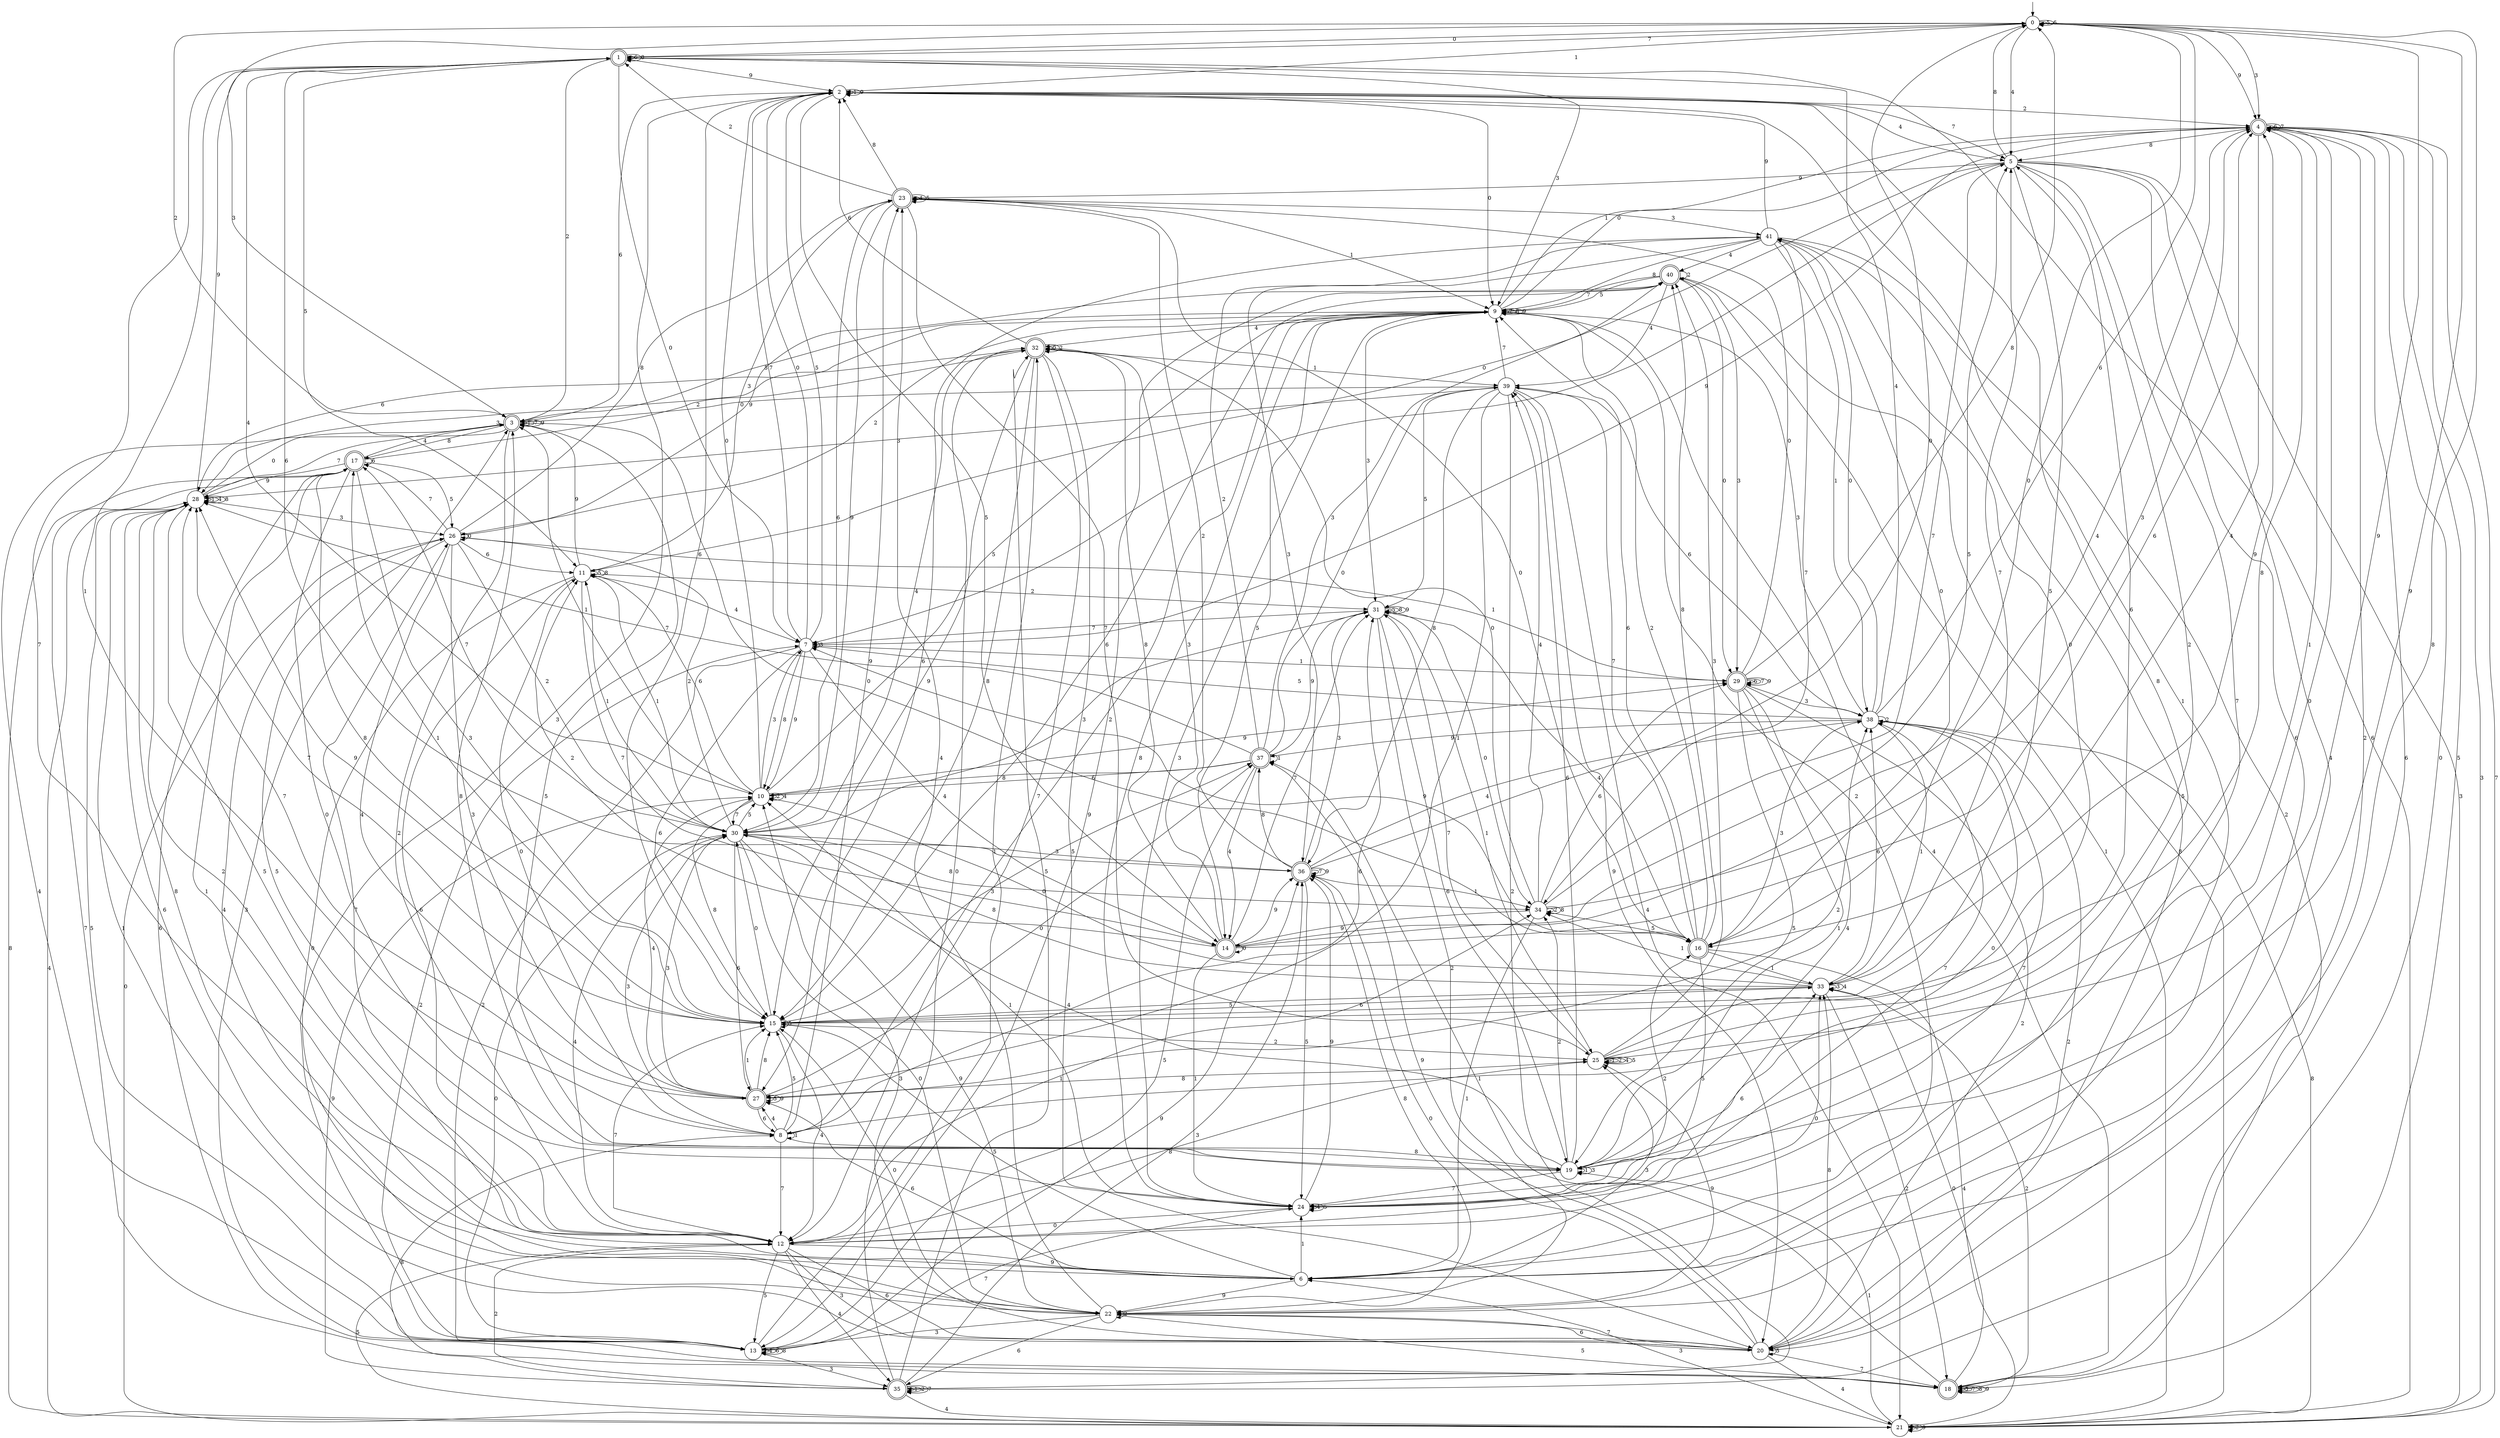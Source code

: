 digraph g {

	s0 [shape="circle" label="0"];
	s1 [shape="doublecircle" label="1"];
	s2 [shape="circle" label="2"];
	s3 [shape="doublecircle" label="3"];
	s4 [shape="doublecircle" label="4"];
	s5 [shape="circle" label="5"];
	s6 [shape="circle" label="6"];
	s7 [shape="circle" label="7"];
	s8 [shape="circle" label="8"];
	s9 [shape="circle" label="9"];
	s10 [shape="circle" label="10"];
	s11 [shape="circle" label="11"];
	s12 [shape="circle" label="12"];
	s13 [shape="circle" label="13"];
	s14 [shape="doublecircle" label="14"];
	s15 [shape="circle" label="15"];
	s16 [shape="doublecircle" label="16"];
	s17 [shape="doublecircle" label="17"];
	s18 [shape="doublecircle" label="18"];
	s19 [shape="circle" label="19"];
	s20 [shape="circle" label="20"];
	s21 [shape="circle" label="21"];
	s22 [shape="circle" label="22"];
	s23 [shape="doublecircle" label="23"];
	s24 [shape="circle" label="24"];
	s25 [shape="circle" label="25"];
	s26 [shape="circle" label="26"];
	s27 [shape="doublecircle" label="27"];
	s28 [shape="circle" label="28"];
	s29 [shape="doublecircle" label="29"];
	s30 [shape="circle" label="30"];
	s31 [shape="circle" label="31"];
	s32 [shape="doublecircle" label="32"];
	s33 [shape="circle" label="33"];
	s34 [shape="circle" label="34"];
	s35 [shape="doublecircle" label="35"];
	s36 [shape="doublecircle" label="36"];
	s37 [shape="doublecircle" label="37"];
	s38 [shape="circle" label="38"];
	s39 [shape="circle" label="39"];
	s40 [shape="doublecircle" label="40"];
	s41 [shape="circle" label="41"];
	s0 -> s1 [label="0"];
	s0 -> s2 [label="1"];
	s0 -> s3 [label="2"];
	s0 -> s4 [label="3"];
	s0 -> s5 [label="4"];
	s0 -> s0 [label="5"];
	s0 -> s0 [label="6"];
	s0 -> s1 [label="7"];
	s0 -> s6 [label="8"];
	s0 -> s4 [label="9"];
	s1 -> s7 [label="0"];
	s1 -> s8 [label="1"];
	s1 -> s3 [label="2"];
	s1 -> s9 [label="3"];
	s1 -> s10 [label="4"];
	s1 -> s11 [label="5"];
	s1 -> s1 [label="6"];
	s1 -> s12 [label="7"];
	s1 -> s1 [label="8"];
	s1 -> s2 [label="9"];
	s2 -> s9 [label="0"];
	s2 -> s2 [label="1"];
	s2 -> s4 [label="2"];
	s2 -> s13 [label="3"];
	s2 -> s5 [label="4"];
	s2 -> s14 [label="5"];
	s2 -> s15 [label="6"];
	s2 -> s5 [label="7"];
	s2 -> s6 [label="8"];
	s2 -> s2 [label="9"];
	s3 -> s16 [label="0"];
	s3 -> s3 [label="1"];
	s3 -> s12 [label="2"];
	s3 -> s0 [label="3"];
	s3 -> s13 [label="4"];
	s3 -> s9 [label="5"];
	s3 -> s2 [label="6"];
	s3 -> s3 [label="7"];
	s3 -> s17 [label="8"];
	s3 -> s3 [label="9"];
	s4 -> s18 [label="0"];
	s4 -> s19 [label="1"];
	s4 -> s20 [label="2"];
	s4 -> s21 [label="3"];
	s4 -> s16 [label="4"];
	s4 -> s18 [label="5"];
	s4 -> s4 [label="6"];
	s4 -> s4 [label="7"];
	s4 -> s5 [label="8"];
	s4 -> s7 [label="9"];
	s5 -> s11 [label="0"];
	s5 -> s7 [label="1"];
	s5 -> s8 [label="2"];
	s5 -> s21 [label="3"];
	s5 -> s20 [label="4"];
	s5 -> s15 [label="5"];
	s5 -> s22 [label="6"];
	s5 -> s12 [label="7"];
	s5 -> s0 [label="8"];
	s5 -> s23 [label="9"];
	s6 -> s4 [label="0"];
	s6 -> s24 [label="1"];
	s6 -> s9 [label="2"];
	s6 -> s25 [label="3"];
	s6 -> s26 [label="4"];
	s6 -> s15 [label="5"];
	s6 -> s27 [label="6"];
	s6 -> s26 [label="7"];
	s6 -> s28 [label="8"];
	s6 -> s22 [label="9"];
	s7 -> s2 [label="0"];
	s7 -> s29 [label="1"];
	s7 -> s13 [label="2"];
	s7 -> s7 [label="3"];
	s7 -> s14 [label="4"];
	s7 -> s2 [label="5"];
	s7 -> s15 [label="6"];
	s7 -> s2 [label="7"];
	s7 -> s10 [label="8"];
	s7 -> s10 [label="9"];
	s8 -> s11 [label="0"];
	s8 -> s8 [label="1"];
	s8 -> s9 [label="2"];
	s8 -> s30 [label="3"];
	s8 -> s27 [label="4"];
	s8 -> s15 [label="5"];
	s8 -> s31 [label="6"];
	s8 -> s12 [label="7"];
	s8 -> s19 [label="8"];
	s8 -> s23 [label="9"];
	s9 -> s4 [label="0"];
	s9 -> s4 [label="1"];
	s9 -> s26 [label="2"];
	s9 -> s31 [label="3"];
	s9 -> s32 [label="4"];
	s9 -> s14 [label="5"];
	s9 -> s28 [label="6"];
	s9 -> s9 [label="7"];
	s9 -> s9 [label="8"];
	s9 -> s9 [label="9"];
	s10 -> s2 [label="0"];
	s10 -> s3 [label="1"];
	s10 -> s10 [label="2"];
	s10 -> s7 [label="3"];
	s10 -> s10 [label="4"];
	s10 -> s9 [label="5"];
	s10 -> s11 [label="6"];
	s10 -> s30 [label="7"];
	s10 -> s15 [label="8"];
	s10 -> s29 [label="9"];
	s11 -> s22 [label="0"];
	s11 -> s30 [label="1"];
	s11 -> s31 [label="2"];
	s11 -> s23 [label="3"];
	s11 -> s7 [label="4"];
	s11 -> s11 [label="5"];
	s11 -> s12 [label="6"];
	s11 -> s14 [label="7"];
	s11 -> s11 [label="8"];
	s11 -> s3 [label="9"];
	s12 -> s33 [label="0"];
	s12 -> s34 [label="1"];
	s12 -> s35 [label="2"];
	s12 -> s20 [label="3"];
	s12 -> s35 [label="4"];
	s12 -> s13 [label="5"];
	s12 -> s20 [label="6"];
	s12 -> s15 [label="7"];
	s12 -> s25 [label="8"];
	s12 -> s6 [label="9"];
	s13 -> s30 [label="0"];
	s13 -> s32 [label="1"];
	s13 -> s7 [label="2"];
	s13 -> s35 [label="3"];
	s13 -> s13 [label="4"];
	s13 -> s28 [label="5"];
	s13 -> s13 [label="6"];
	s13 -> s24 [label="7"];
	s13 -> s13 [label="8"];
	s13 -> s36 [label="9"];
	s14 -> s14 [label="0"];
	s14 -> s24 [label="1"];
	s14 -> s11 [label="2"];
	s14 -> s32 [label="3"];
	s14 -> s4 [label="4"];
	s14 -> s5 [label="5"];
	s14 -> s4 [label="6"];
	s14 -> s31 [label="7"];
	s14 -> s32 [label="8"];
	s14 -> s36 [label="9"];
	s15 -> s30 [label="0"];
	s15 -> s17 [label="1"];
	s15 -> s25 [label="2"];
	s15 -> s37 [label="3"];
	s15 -> s12 [label="4"];
	s15 -> s15 [label="5"];
	s15 -> s33 [label="6"];
	s15 -> s28 [label="7"];
	s15 -> s4 [label="8"];
	s15 -> s28 [label="9"];
	s16 -> s0 [label="0"];
	s16 -> s33 [label="1"];
	s16 -> s9 [label="2"];
	s16 -> s38 [label="3"];
	s16 -> s21 [label="4"];
	s16 -> s24 [label="5"];
	s16 -> s9 [label="6"];
	s16 -> s39 [label="7"];
	s16 -> s40 [label="8"];
	s16 -> s7 [label="9"];
	s17 -> s19 [label="0"];
	s17 -> s22 [label="1"];
	s17 -> s32 [label="2"];
	s17 -> s15 [label="3"];
	s17 -> s3 [label="4"];
	s17 -> s26 [label="5"];
	s17 -> s17 [label="6"];
	s17 -> s18 [label="7"];
	s17 -> s15 [label="8"];
	s17 -> s28 [label="9"];
	s18 -> s33 [label="0"];
	s18 -> s37 [label="1"];
	s18 -> s33 [label="2"];
	s18 -> s3 [label="3"];
	s18 -> s9 [label="4"];
	s18 -> s18 [label="5"];
	s18 -> s17 [label="6"];
	s18 -> s18 [label="7"];
	s18 -> s18 [label="8"];
	s18 -> s18 [label="9"];
	s19 -> s38 [label="0"];
	s19 -> s19 [label="1"];
	s19 -> s34 [label="2"];
	s19 -> s19 [label="3"];
	s19 -> s30 [label="4"];
	s19 -> s3 [label="5"];
	s19 -> s39 [label="6"];
	s19 -> s24 [label="7"];
	s19 -> s3 [label="8"];
	s19 -> s0 [label="9"];
	s20 -> s36 [label="0"];
	s20 -> s28 [label="1"];
	s20 -> s38 [label="2"];
	s20 -> s10 [label="3"];
	s20 -> s21 [label="4"];
	s20 -> s20 [label="5"];
	s20 -> s22 [label="6"];
	s20 -> s18 [label="7"];
	s20 -> s33 [label="8"];
	s20 -> s37 [label="9"];
	s21 -> s26 [label="0"];
	s21 -> s19 [label="1"];
	s21 -> s21 [label="2"];
	s21 -> s6 [label="3"];
	s21 -> s28 [label="4"];
	s21 -> s12 [label="5"];
	s21 -> s1 [label="6"];
	s21 -> s4 [label="7"];
	s21 -> s17 [label="8"];
	s21 -> s21 [label="9"];
	s22 -> s15 [label="0"];
	s22 -> s2 [label="1"];
	s22 -> s22 [label="2"];
	s22 -> s13 [label="3"];
	s22 -> s23 [label="4"];
	s22 -> s18 [label="5"];
	s22 -> s35 [label="6"];
	s22 -> s20 [label="7"];
	s22 -> s36 [label="8"];
	s22 -> s25 [label="9"];
	s23 -> s16 [label="0"];
	s23 -> s9 [label="1"];
	s23 -> s1 [label="2"];
	s23 -> s41 [label="3"];
	s23 -> s23 [label="4"];
	s23 -> s23 [label="5"];
	s23 -> s30 [label="6"];
	s23 -> s25 [label="7"];
	s23 -> s2 [label="8"];
	s23 -> s30 [label="9"];
	s24 -> s12 [label="0"];
	s24 -> s10 [label="1"];
	s24 -> s16 [label="2"];
	s24 -> s9 [label="3"];
	s24 -> s24 [label="4"];
	s24 -> s24 [label="5"];
	s24 -> s33 [label="6"];
	s24 -> s38 [label="7"];
	s24 -> s9 [label="8"];
	s24 -> s36 [label="9"];
	s25 -> s41 [label="0"];
	s25 -> s25 [label="1"];
	s25 -> s25 [label="2"];
	s25 -> s40 [label="3"];
	s25 -> s25 [label="4"];
	s25 -> s25 [label="5"];
	s25 -> s5 [label="6"];
	s25 -> s31 [label="7"];
	s25 -> s27 [label="8"];
	s25 -> s0 [label="9"];
	s26 -> s26 [label="0"];
	s26 -> s29 [label="1"];
	s26 -> s30 [label="2"];
	s26 -> s27 [label="3"];
	s26 -> s27 [label="4"];
	s26 -> s24 [label="5"];
	s26 -> s11 [label="6"];
	s26 -> s17 [label="7"];
	s26 -> s23 [label="8"];
	s26 -> s40 [label="9"];
	s27 -> s37 [label="0"];
	s27 -> s15 [label="1"];
	s27 -> s38 [label="2"];
	s27 -> s30 [label="3"];
	s27 -> s10 [label="4"];
	s27 -> s27 [label="5"];
	s27 -> s8 [label="6"];
	s27 -> s28 [label="7"];
	s27 -> s15 [label="8"];
	s27 -> s27 [label="9"];
	s28 -> s3 [label="0"];
	s28 -> s28 [label="1"];
	s28 -> s12 [label="2"];
	s28 -> s26 [label="3"];
	s28 -> s28 [label="4"];
	s28 -> s12 [label="5"];
	s28 -> s22 [label="6"];
	s28 -> s3 [label="7"];
	s28 -> s28 [label="8"];
	s28 -> s1 [label="9"];
	s29 -> s23 [label="0"];
	s29 -> s19 [label="1"];
	s29 -> s20 [label="2"];
	s29 -> s38 [label="3"];
	s29 -> s19 [label="4"];
	s29 -> s19 [label="5"];
	s29 -> s29 [label="6"];
	s29 -> s29 [label="7"];
	s29 -> s0 [label="8"];
	s29 -> s29 [label="9"];
	s30 -> s22 [label="0"];
	s30 -> s11 [label="1"];
	s30 -> s26 [label="2"];
	s30 -> s36 [label="3"];
	s30 -> s12 [label="4"];
	s30 -> s10 [label="5"];
	s30 -> s27 [label="6"];
	s30 -> s17 [label="7"];
	s30 -> s34 [label="8"];
	s30 -> s22 [label="9"];
	s31 -> s34 [label="0"];
	s31 -> s25 [label="1"];
	s31 -> s22 [label="2"];
	s31 -> s30 [label="3"];
	s31 -> s16 [label="4"];
	s31 -> s31 [label="5"];
	s31 -> s19 [label="6"];
	s31 -> s7 [label="7"];
	s31 -> s31 [label="8"];
	s31 -> s31 [label="9"];
	s32 -> s32 [label="0"];
	s32 -> s39 [label="1"];
	s32 -> s32 [label="2"];
	s32 -> s28 [label="3"];
	s32 -> s30 [label="4"];
	s32 -> s20 [label="5"];
	s32 -> s2 [label="6"];
	s32 -> s12 [label="7"];
	s32 -> s15 [label="8"];
	s32 -> s15 [label="9"];
	s33 -> s10 [label="0"];
	s33 -> s34 [label="1"];
	s33 -> s18 [label="2"];
	s33 -> s33 [label="3"];
	s33 -> s33 [label="4"];
	s33 -> s15 [label="5"];
	s33 -> s38 [label="6"];
	s33 -> s5 [label="7"];
	s33 -> s30 [label="8"];
	s33 -> s4 [label="9"];
	s34 -> s32 [label="0"];
	s34 -> s6 [label="1"];
	s34 -> s34 [label="2"];
	s34 -> s4 [label="3"];
	s34 -> s39 [label="4"];
	s34 -> s16 [label="5"];
	s34 -> s29 [label="6"];
	s34 -> s5 [label="7"];
	s34 -> s34 [label="8"];
	s34 -> s14 [label="9"];
	s35 -> s32 [label="0"];
	s35 -> s35 [label="1"];
	s35 -> s35 [label="2"];
	s35 -> s36 [label="3"];
	s35 -> s21 [label="4"];
	s35 -> s32 [label="5"];
	s35 -> s4 [label="6"];
	s35 -> s35 [label="7"];
	s35 -> s8 [label="8"];
	s35 -> s10 [label="9"];
	s36 -> s0 [label="0"];
	s36 -> s34 [label="1"];
	s36 -> s23 [label="2"];
	s36 -> s31 [label="3"];
	s36 -> s38 [label="4"];
	s36 -> s24 [label="5"];
	s36 -> s1 [label="6"];
	s36 -> s36 [label="7"];
	s36 -> s37 [label="8"];
	s36 -> s36 [label="9"];
	s37 -> s39 [label="0"];
	s37 -> s37 [label="1"];
	s37 -> s41 [label="2"];
	s37 -> s40 [label="3"];
	s37 -> s14 [label="4"];
	s37 -> s13 [label="5"];
	s37 -> s10 [label="6"];
	s37 -> s28 [label="7"];
	s37 -> s10 [label="8"];
	s37 -> s31 [label="9"];
	s38 -> s41 [label="0"];
	s38 -> s33 [label="1"];
	s38 -> s38 [label="2"];
	s38 -> s9 [label="3"];
	s38 -> s1 [label="4"];
	s38 -> s7 [label="5"];
	s38 -> s0 [label="6"];
	s38 -> s24 [label="7"];
	s38 -> s21 [label="8"];
	s38 -> s37 [label="9"];
	s39 -> s3 [label="0"];
	s39 -> s27 [label="1"];
	s39 -> s35 [label="2"];
	s39 -> s28 [label="3"];
	s39 -> s21 [label="4"];
	s39 -> s31 [label="5"];
	s39 -> s38 [label="6"];
	s39 -> s9 [label="7"];
	s39 -> s36 [label="8"];
	s39 -> s20 [label="9"];
	s40 -> s29 [label="0"];
	s40 -> s21 [label="1"];
	s40 -> s40 [label="2"];
	s40 -> s29 [label="3"];
	s40 -> s39 [label="4"];
	s40 -> s9 [label="5"];
	s40 -> s15 [label="6"];
	s40 -> s9 [label="7"];
	s40 -> s21 [label="8"];
	s40 -> s13 [label="9"];
	s41 -> s16 [label="0"];
	s41 -> s38 [label="1"];
	s41 -> s18 [label="2"];
	s41 -> s36 [label="3"];
	s41 -> s40 [label="4"];
	s41 -> s20 [label="5"];
	s41 -> s27 [label="6"];
	s41 -> s34 [label="7"];
	s41 -> s9 [label="8"];
	s41 -> s2 [label="9"];

__start0 [label="" shape="none" width="0" height="0"];
__start0 -> s0;

}
